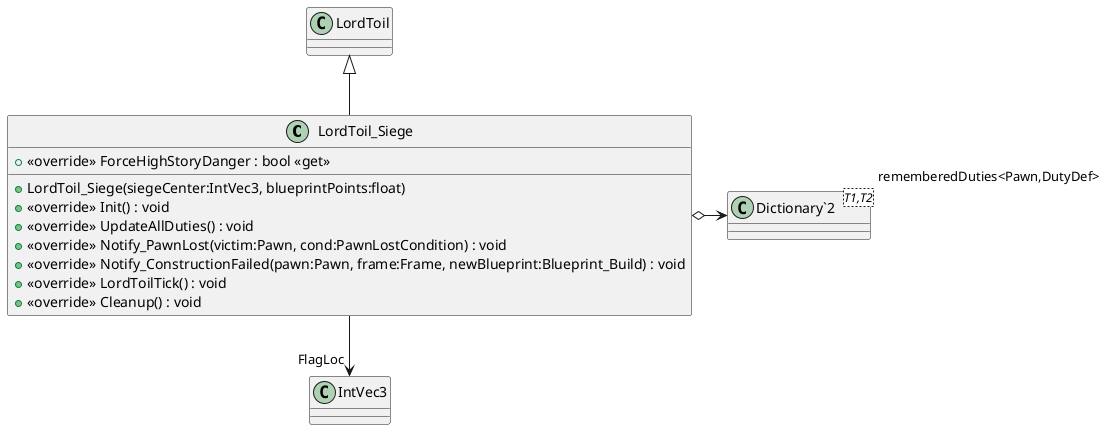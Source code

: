 @startuml
class LordToil_Siege {
    + <<override>> ForceHighStoryDanger : bool <<get>>
    + LordToil_Siege(siegeCenter:IntVec3, blueprintPoints:float)
    + <<override>> Init() : void
    + <<override>> UpdateAllDuties() : void
    + <<override>> Notify_PawnLost(victim:Pawn, cond:PawnLostCondition) : void
    + <<override>> Notify_ConstructionFailed(pawn:Pawn, frame:Frame, newBlueprint:Blueprint_Build) : void
    + <<override>> LordToilTick() : void
    + <<override>> Cleanup() : void
}
class "Dictionary`2"<T1,T2> {
}
LordToil <|-- LordToil_Siege
LordToil_Siege o-> "rememberedDuties<Pawn,DutyDef>" "Dictionary`2"
LordToil_Siege --> "FlagLoc" IntVec3
@enduml
